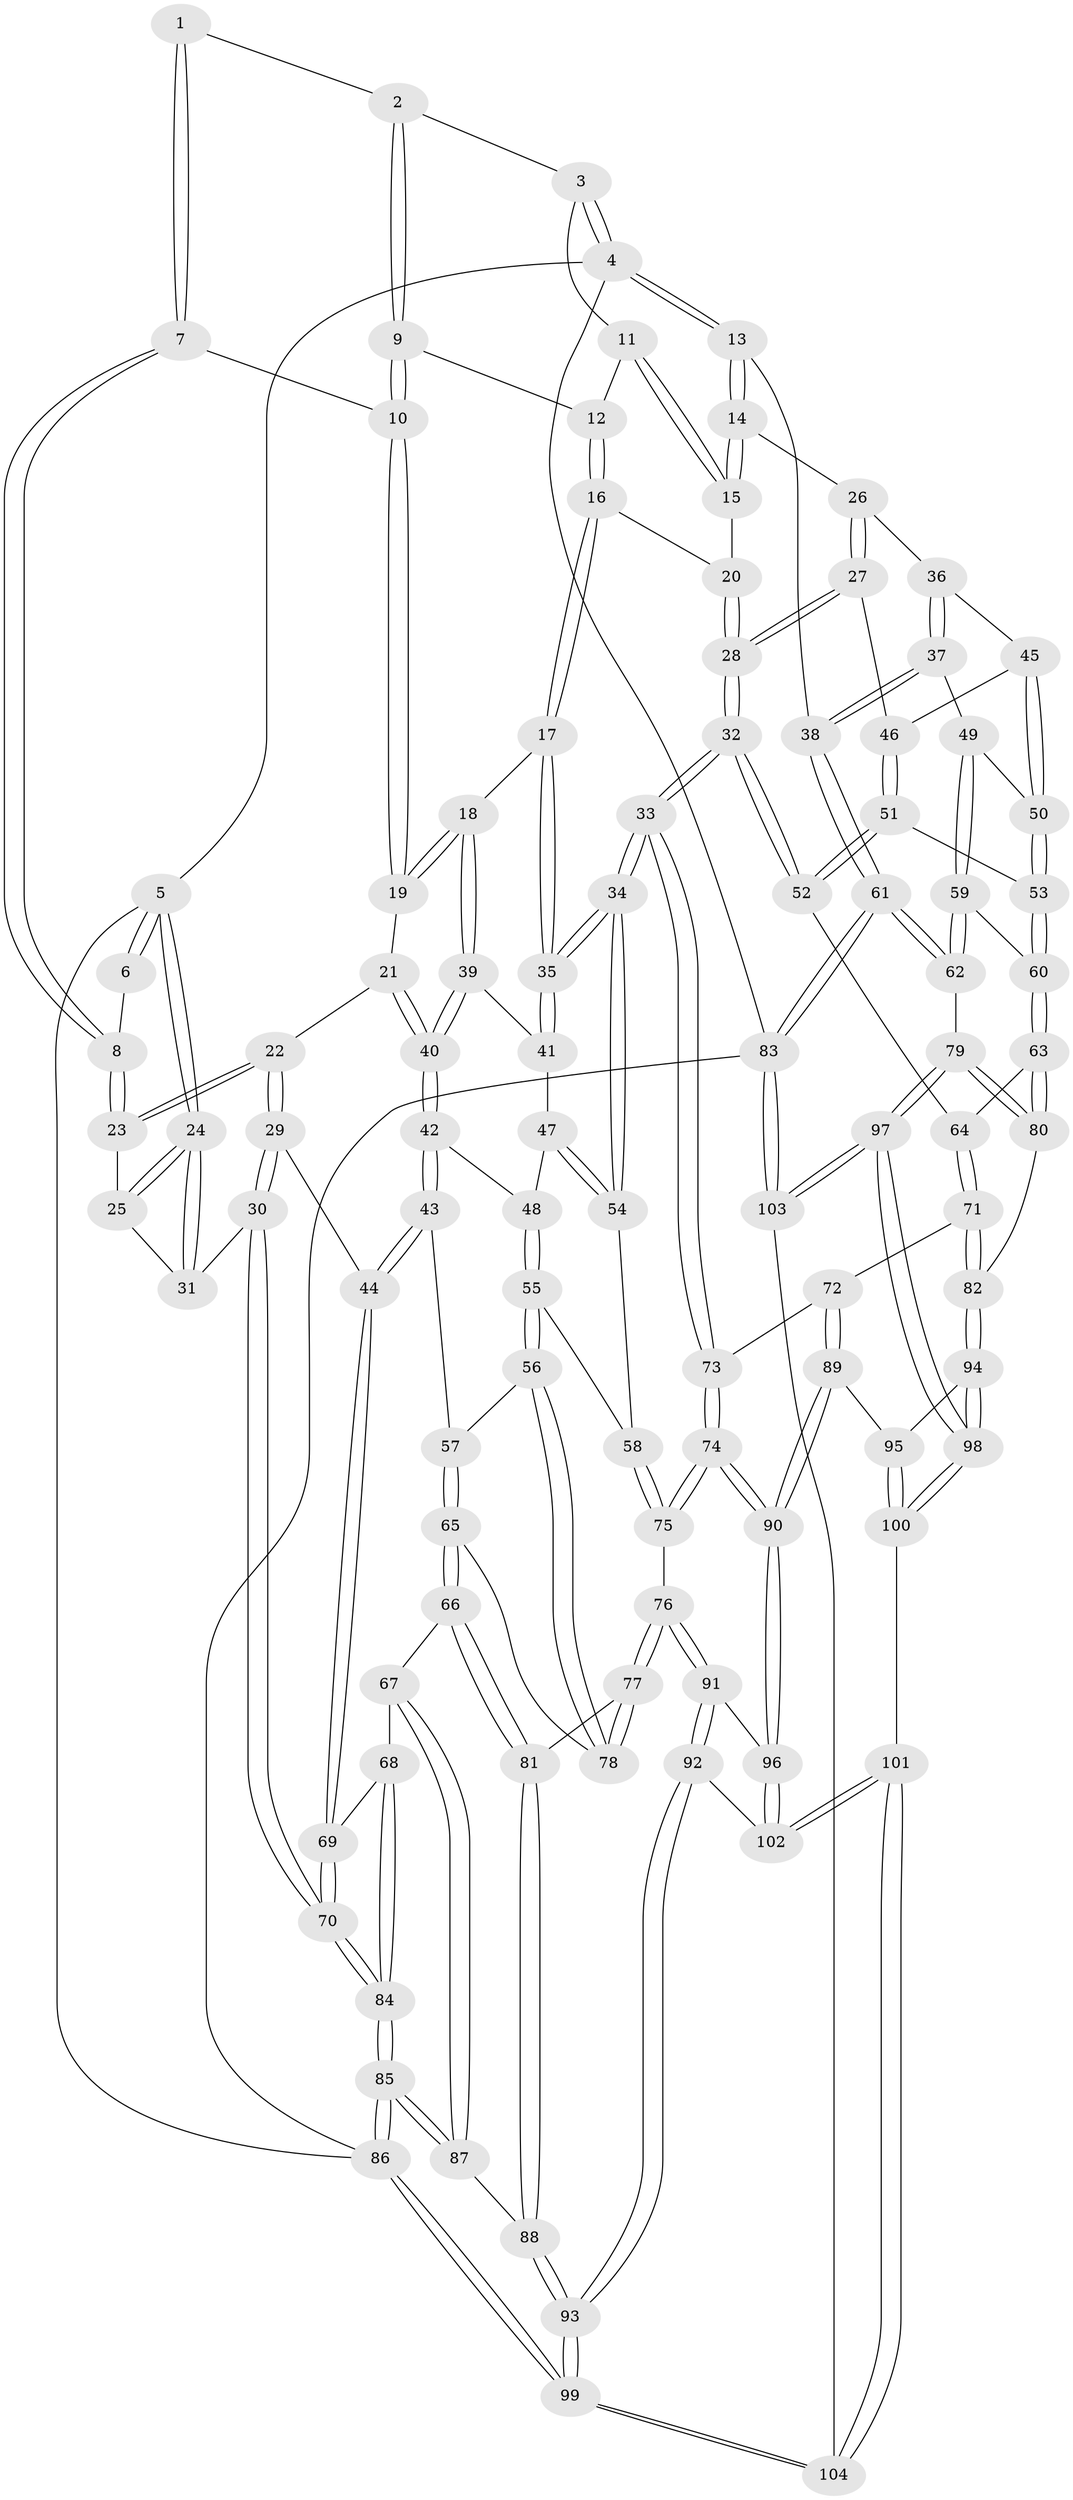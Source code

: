 // coarse degree distribution, {3: 0.14285714285714285, 4: 0.4126984126984127, 6: 0.06349206349206349, 8: 0.015873015873015872, 5: 0.36507936507936506}
// Generated by graph-tools (version 1.1) at 2025/42/03/06/25 10:42:34]
// undirected, 104 vertices, 257 edges
graph export_dot {
graph [start="1"]
  node [color=gray90,style=filled];
  1 [pos="+0.37997704436048557+0"];
  2 [pos="+0.4128843451999975+0"];
  3 [pos="+0.8104254365278303+0"];
  4 [pos="+1+0"];
  5 [pos="+0+0"];
  6 [pos="+0.21672226958525834+0"];
  7 [pos="+0.24251692662666519+0.17432945886188952"];
  8 [pos="+0.21104406008545162+0.17732606482802954"];
  9 [pos="+0.4725485503136038+0.1185890583887764"];
  10 [pos="+0.3107416371032023+0.1925275520857013"];
  11 [pos="+0.7582905956418801+0"];
  12 [pos="+0.5089182156868906+0.1409166888851464"];
  13 [pos="+1+0.10630216206933851"];
  14 [pos="+0.8484787928774981+0.22054924247161212"];
  15 [pos="+0.7961588357615513+0.1784788091816228"];
  16 [pos="+0.5577468901080233+0.23683666817578303"];
  17 [pos="+0.5367191611613255+0.2996226322733429"];
  18 [pos="+0.36934591255816074+0.3242366524479042"];
  19 [pos="+0.3421630796367842+0.27253285017144163"];
  20 [pos="+0.674690467511464+0.23815775326256106"];
  21 [pos="+0.2383714496783371+0.35758179913956734"];
  22 [pos="+0.15832897775498106+0.3111392588054566"];
  23 [pos="+0.17956197364364576+0.18639009776582655"];
  24 [pos="+0+0"];
  25 [pos="+0.1595345760637675+0.17598353139533138"];
  26 [pos="+0.8496993992925318+0.27642244078797124"];
  27 [pos="+0.7822812780593706+0.3854702119697379"];
  28 [pos="+0.710753360236274+0.4176453270092837"];
  29 [pos="+0.10050481158295707+0.39305403699189273"];
  30 [pos="+0+0.41179526027030156"];
  31 [pos="+0+0.3604746677541248"];
  32 [pos="+0.6453578835316732+0.49183719315868973"];
  33 [pos="+0.608171566169474+0.5031619467529443"];
  34 [pos="+0.5799837967392976+0.48510435764532867"];
  35 [pos="+0.5683007489677305+0.4629501570343601"];
  36 [pos="+0.9263290219557122+0.36378423055407694"];
  37 [pos="+1+0.41390339072883225"];
  38 [pos="+1+0.3910340722813063"];
  39 [pos="+0.3627185435042386+0.3539781863981093"];
  40 [pos="+0.2990752002288495+0.4111683855410831"];
  41 [pos="+0.411273539450232+0.4066501859819299"];
  42 [pos="+0.29516785905719506+0.42865673354751105"];
  43 [pos="+0.20203654396232526+0.5124667378331472"];
  44 [pos="+0.18146540792578916+0.5128302201738166"];
  45 [pos="+0.867564476121999+0.4395076026725718"];
  46 [pos="+0.8459386822505083+0.4414879800460307"];
  47 [pos="+0.38645082006862225+0.46276007704086614"];
  48 [pos="+0.34765400957903336+0.47512677866938374"];
  49 [pos="+0.964021424936787+0.46844761428753884"];
  50 [pos="+0.9137650388358246+0.46966793801690776"];
  51 [pos="+0.837576910474958+0.48466852062236654"];
  52 [pos="+0.6945827982363526+0.5129433878447451"];
  53 [pos="+0.862625912204433+0.5356655543322857"];
  54 [pos="+0.4756612290989466+0.5216962986968204"];
  55 [pos="+0.3631487768992502+0.5634840567100435"];
  56 [pos="+0.3523761470848234+0.5712097488556931"];
  57 [pos="+0.23768383245895452+0.5394827656748858"];
  58 [pos="+0.41917071166072123+0.5586976806972606"];
  59 [pos="+0.9367584371495273+0.5766902584585707"];
  60 [pos="+0.8635022418023319+0.572121261597238"];
  61 [pos="+1+0.7016193854666929"];
  62 [pos="+1+0.7031188113409513"];
  63 [pos="+0.8346691745151066+0.592773177913317"];
  64 [pos="+0.7056354147868595+0.5204726979209179"];
  65 [pos="+0.2584204525672459+0.6307876067308646"];
  66 [pos="+0.2586519106473003+0.6777119034455628"];
  67 [pos="+0.21917676943784545+0.6846743822400996"];
  68 [pos="+0.16681171761347913+0.6220748479831597"];
  69 [pos="+0.16787741329481565+0.5321507270791515"];
  70 [pos="+0+0.6784476338564118"];
  71 [pos="+0.7751780055484893+0.6899869211587447"];
  72 [pos="+0.7648102073208786+0.687765515267361"];
  73 [pos="+0.6062222785586224+0.5503604698418656"];
  74 [pos="+0.5640993862653474+0.7149058342806208"];
  75 [pos="+0.4443846005685831+0.652549796814404"];
  76 [pos="+0.34469301281148573+0.6869620057719324"];
  77 [pos="+0.34225535171973004+0.6851543080290406"];
  78 [pos="+0.350822481280467+0.5794680557138323"];
  79 [pos="+0.9477542035203164+0.7590068891603993"];
  80 [pos="+0.8190176105025937+0.6911786004091897"];
  81 [pos="+0.29274848585849716+0.690505261977714"];
  82 [pos="+0.8002161158684579+0.6986450114822237"];
  83 [pos="+1+1"];
  84 [pos="+0+0.957560466218788"];
  85 [pos="+0+1"];
  86 [pos="+0+1"];
  87 [pos="+0.18945022102636125+0.7272201782813963"];
  88 [pos="+0.2705257990341939+0.7726775359043608"];
  89 [pos="+0.5947401679235294+0.7308126640176688"];
  90 [pos="+0.5649467268066327+0.7236324201804757"];
  91 [pos="+0.3754509766048517+0.7454411653879576"];
  92 [pos="+0.3541174602162604+0.8620436906056004"];
  93 [pos="+0.28559727634973+0.8970705062026609"];
  94 [pos="+0.771916255696602+0.7563592103705618"];
  95 [pos="+0.7007176012814776+0.7923663202366856"];
  96 [pos="+0.5646555297207418+0.7241338493327144"];
  97 [pos="+0.8498387089646421+0.9479952350365192"];
  98 [pos="+0.837564757769284+0.9359927429551531"];
  99 [pos="+0+1"];
  100 [pos="+0.7125830555620162+0.865063624753936"];
  101 [pos="+0.5482512717134895+0.9234630435531027"];
  102 [pos="+0.5288421807431971+0.8863523878051329"];
  103 [pos="+0.903451923094878+1"];
  104 [pos="+0.5804434322245123+1"];
  1 -- 2;
  1 -- 7;
  1 -- 7;
  2 -- 3;
  2 -- 9;
  2 -- 9;
  3 -- 4;
  3 -- 4;
  3 -- 11;
  4 -- 5;
  4 -- 13;
  4 -- 13;
  4 -- 83;
  5 -- 6;
  5 -- 6;
  5 -- 24;
  5 -- 24;
  5 -- 86;
  6 -- 8;
  7 -- 8;
  7 -- 8;
  7 -- 10;
  8 -- 23;
  8 -- 23;
  9 -- 10;
  9 -- 10;
  9 -- 12;
  10 -- 19;
  10 -- 19;
  11 -- 12;
  11 -- 15;
  11 -- 15;
  12 -- 16;
  12 -- 16;
  13 -- 14;
  13 -- 14;
  13 -- 38;
  14 -- 15;
  14 -- 15;
  14 -- 26;
  15 -- 20;
  16 -- 17;
  16 -- 17;
  16 -- 20;
  17 -- 18;
  17 -- 35;
  17 -- 35;
  18 -- 19;
  18 -- 19;
  18 -- 39;
  18 -- 39;
  19 -- 21;
  20 -- 28;
  20 -- 28;
  21 -- 22;
  21 -- 40;
  21 -- 40;
  22 -- 23;
  22 -- 23;
  22 -- 29;
  22 -- 29;
  23 -- 25;
  24 -- 25;
  24 -- 25;
  24 -- 31;
  24 -- 31;
  25 -- 31;
  26 -- 27;
  26 -- 27;
  26 -- 36;
  27 -- 28;
  27 -- 28;
  27 -- 46;
  28 -- 32;
  28 -- 32;
  29 -- 30;
  29 -- 30;
  29 -- 44;
  30 -- 31;
  30 -- 70;
  30 -- 70;
  32 -- 33;
  32 -- 33;
  32 -- 52;
  32 -- 52;
  33 -- 34;
  33 -- 34;
  33 -- 73;
  33 -- 73;
  34 -- 35;
  34 -- 35;
  34 -- 54;
  34 -- 54;
  35 -- 41;
  35 -- 41;
  36 -- 37;
  36 -- 37;
  36 -- 45;
  37 -- 38;
  37 -- 38;
  37 -- 49;
  38 -- 61;
  38 -- 61;
  39 -- 40;
  39 -- 40;
  39 -- 41;
  40 -- 42;
  40 -- 42;
  41 -- 47;
  42 -- 43;
  42 -- 43;
  42 -- 48;
  43 -- 44;
  43 -- 44;
  43 -- 57;
  44 -- 69;
  44 -- 69;
  45 -- 46;
  45 -- 50;
  45 -- 50;
  46 -- 51;
  46 -- 51;
  47 -- 48;
  47 -- 54;
  47 -- 54;
  48 -- 55;
  48 -- 55;
  49 -- 50;
  49 -- 59;
  49 -- 59;
  50 -- 53;
  50 -- 53;
  51 -- 52;
  51 -- 52;
  51 -- 53;
  52 -- 64;
  53 -- 60;
  53 -- 60;
  54 -- 58;
  55 -- 56;
  55 -- 56;
  55 -- 58;
  56 -- 57;
  56 -- 78;
  56 -- 78;
  57 -- 65;
  57 -- 65;
  58 -- 75;
  58 -- 75;
  59 -- 60;
  59 -- 62;
  59 -- 62;
  60 -- 63;
  60 -- 63;
  61 -- 62;
  61 -- 62;
  61 -- 83;
  61 -- 83;
  62 -- 79;
  63 -- 64;
  63 -- 80;
  63 -- 80;
  64 -- 71;
  64 -- 71;
  65 -- 66;
  65 -- 66;
  65 -- 78;
  66 -- 67;
  66 -- 81;
  66 -- 81;
  67 -- 68;
  67 -- 87;
  67 -- 87;
  68 -- 69;
  68 -- 84;
  68 -- 84;
  69 -- 70;
  69 -- 70;
  70 -- 84;
  70 -- 84;
  71 -- 72;
  71 -- 82;
  71 -- 82;
  72 -- 73;
  72 -- 89;
  72 -- 89;
  73 -- 74;
  73 -- 74;
  74 -- 75;
  74 -- 75;
  74 -- 90;
  74 -- 90;
  75 -- 76;
  76 -- 77;
  76 -- 77;
  76 -- 91;
  76 -- 91;
  77 -- 78;
  77 -- 78;
  77 -- 81;
  79 -- 80;
  79 -- 80;
  79 -- 97;
  79 -- 97;
  80 -- 82;
  81 -- 88;
  81 -- 88;
  82 -- 94;
  82 -- 94;
  83 -- 103;
  83 -- 103;
  83 -- 86;
  84 -- 85;
  84 -- 85;
  85 -- 86;
  85 -- 86;
  85 -- 87;
  85 -- 87;
  86 -- 99;
  86 -- 99;
  87 -- 88;
  88 -- 93;
  88 -- 93;
  89 -- 90;
  89 -- 90;
  89 -- 95;
  90 -- 96;
  90 -- 96;
  91 -- 92;
  91 -- 92;
  91 -- 96;
  92 -- 93;
  92 -- 93;
  92 -- 102;
  93 -- 99;
  93 -- 99;
  94 -- 95;
  94 -- 98;
  94 -- 98;
  95 -- 100;
  95 -- 100;
  96 -- 102;
  96 -- 102;
  97 -- 98;
  97 -- 98;
  97 -- 103;
  97 -- 103;
  98 -- 100;
  98 -- 100;
  99 -- 104;
  99 -- 104;
  100 -- 101;
  101 -- 102;
  101 -- 102;
  101 -- 104;
  101 -- 104;
  103 -- 104;
}
